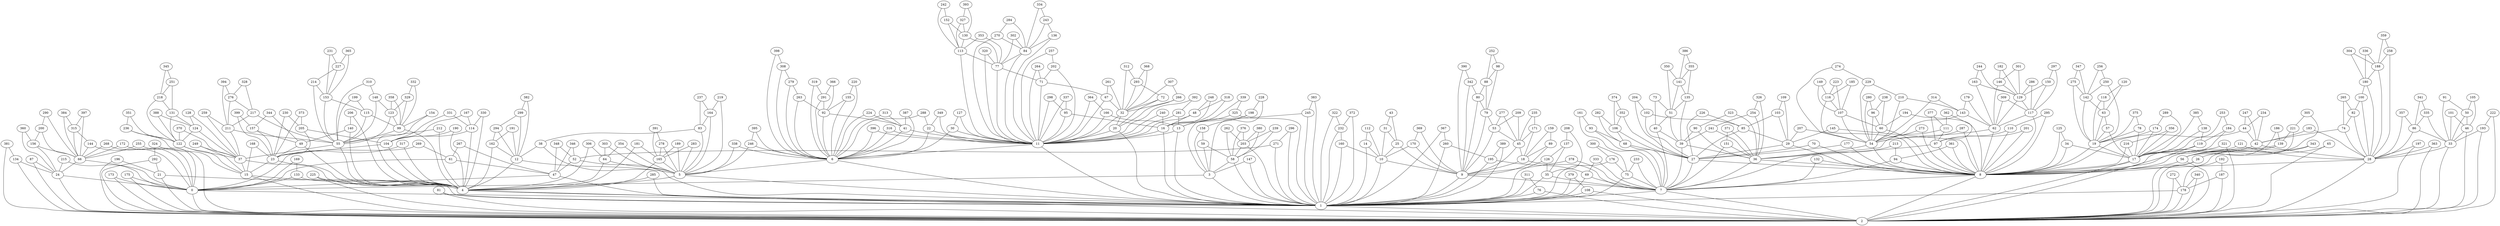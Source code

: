 graph {
	0
	1
	2
	3
	4
	5
	6
	7
	8
	9
	10
	11
	12
	13
	14
	15
	16
	17
	18
	19
	20
	21
	22
	23
	24
	25
	26
	27
	28
	29
	30
	31
	32
	33
	34
	35
	36
	37
	38
	39
	40
	41
	42
	43
	44
	45
	46
	47
	48
	49
	50
	51
	52
	53
	54
	55
	56
	57
	58
	59
	60
	61
	62
	63
	64
	65
	66
	67
	68
	69
	70
	71
	72
	73
	74
	75
	76
	77
	78
	79
	80
	81
	82
	83
	84
	85
	86
	87
	88
	89
	90
	91
	92
	93
	94
	95
	96
	97
	98
	99
	100
	101
	102
	103
	104
	105
	106
	107
	108
	109
	110
	111
	112
	113
	114
	115
	116
	117
	118
	119
	120
	121
	122
	123
	124
	125
	126
	127
	128
	129
	130
	131
	132
	133
	134
	135
	136
	137
	138
	139
	140
	141
	142
	143
	144
	145
	146
	147
	148
	149
	150
	151
	152
	153
	154
	155
	156
	157
	158
	159
	160
	161
	162
	163
	164
	165
	166
	167
	168
	169
	170
	171
	172
	173
	174
	175
	176
	177
	178
	179
	180
	181
	182
	183
	184
	185
	186
	187
	188
	189
	190
	191
	192
	193
	194
	195
	196
	197
	198
	199
	200
	201
	202
	203
	204
	205
	206
	207
	208
	209
	210
	211
	212
	213
	214
	215
	216
	217
	218
	219
	220
	221
	222
	223
	224
	225
	226
	227
	228
	229
	230
	231
	232
	233
	234
	235
	236
	237
	238
	239
	240
	241
	242
	243
	244
	245
	246
	247
	248
	249
	250
	251
	252
	253
	254
	255
	256
	257
	258
	259
	260
	261
	262
	263
	264
	265
	266
	267
	268
	269
	270
	271
	272
	273
	274
	275
	276
	277
	278
	279
	280
	281
	282
	283
	284
	285
	286
	287
	288
	289
	290
	291
	292
	293
	294
	295
	296
	297
	298
	299
	300
	301
	302
	303
	304
	305
	306
	307
	308
	309
	310
	311
	312
	313
	314
	315
	316
	317
	318
	319
	320
	321
	322
	323
	324
	325
	326
	327
	328
	329
	330
	331
	332
	333
	334
	335
	336
	337
	338
	339
	340
	341
	342
	343
	344
	345
	346
	347
	348
	349
	350
	351
	352
	353
	354
	355
	356
	357
	358
	359
	360
	361
	362
	363
	364
	365
	366
	367
	368
	369
	370
	371
	372
	373
	374
	375
	376
	377
	378
	379
	380
	381
	382
	383
	384
	385
	386
	387
	388
	389
	390
	391
	392
	393
	394
	395
	396
	397
	398
	399
	0 -- 1;
	1 -- 2;
	2 -- 0;
	3 -- 0;
	3 -- 1;
	4 -- 1;
	4 -- 2;
	5 -- 4;
	5 -- 1;
	6 -- 5;
	6 -- 1;
	7 -- 1;
	7 -- 2;
	8 -- 7;
	8 -- 2;
	9 -- 7;
	9 -- 1;
	10 -- 9;
	10 -- 1;
	11 -- 6;
	11 -- 1;
	12 -- 5;
	12 -- 4;
	13 -- 11;
	13 -- 1;
	14 -- 10;
	14 -- 1;
	15 -- 4;
	15 -- 2;
	16 -- 11;
	16 -- 1;
	17 -- 8;
	17 -- 2;
	18 -- 9;
	18 -- 7;
	19 -- 17;
	19 -- 8;
	20 -- 11;
	20 -- 1;
	21 -- 4;
	21 -- 2;
	22 -- 11;
	22 -- 6;
	23 -- 15;
	23 -- 4;
	24 -- 2;
	24 -- 0;
	25 -- 10;
	25 -- 9;
	26 -- 8;
	26 -- 2;
	27 -- 8;
	27 -- 7;
	28 -- 8;
	28 -- 2;
	29 -- 27;
	29 -- 8;
	30 -- 11;
	30 -- 6;
	31 -- 25;
	31 -- 10;
	32 -- 20;
	32 -- 11;
	33 -- 28;
	33 -- 2;
	34 -- 17;
	34 -- 8;
	35 -- 7;
	35 -- 1;
	36 -- 8;
	36 -- 7;
	37 -- 15;
	37 -- 4;
	38 -- 12;
	38 -- 5;
	39 -- 36;
	39 -- 7;
	40 -- 39;
	40 -- 7;
	41 -- 11;
	41 -- 6;
	42 -- 28;
	42 -- 8;
	43 -- 31;
	43 -- 25;
	44 -- 42;
	44 -- 8;
	45 -- 18;
	45 -- 9;
	46 -- 33;
	46 -- 2;
	47 -- 0;
	47 -- 1;
	48 -- 16;
	48 -- 11;
	49 -- 23;
	49 -- 4;
	50 -- 46;
	50 -- 33;
	51 -- 40;
	51 -- 39;
	52 -- 47;
	52 -- 1;
	53 -- 45;
	53 -- 9;
	54 -- 36;
	54 -- 8;
	55 -- 37;
	55 -- 4;
	56 -- 8;
	56 -- 2;
	57 -- 19;
	57 -- 17;
	58 -- 3;
	58 -- 1;
	59 -- 58;
	59 -- 3;
	60 -- 54;
	60 -- 8;
	61 -- 47;
	61 -- 0;
	62 -- 54;
	62 -- 8;
	63 -- 57;
	63 -- 19;
	64 -- 5;
	64 -- 4;
	65 -- 56;
	65 -- 2;
	66 -- 24;
	66 -- 0;
	67 -- 32;
	67 -- 11;
	68 -- 27;
	68 -- 7;
	69 -- 7;
	69 -- 1;
	70 -- 27;
	70 -- 8;
	71 -- 67;
	71 -- 11;
	72 -- 32;
	72 -- 20;
	73 -- 51;
	73 -- 40;
	74 -- 42;
	74 -- 28;
	75 -- 7;
	75 -- 1;
	76 -- 1;
	76 -- 2;
	77 -- 71;
	77 -- 11;
	78 -- 19;
	78 -- 17;
	79 -- 53;
	79 -- 9;
	80 -- 79;
	80 -- 9;
	81 -- 1;
	81 -- 2;
	82 -- 74;
	82 -- 28;
	83 -- 38;
	83 -- 5;
	84 -- 77;
	84 -- 11;
	85 -- 29;
	85 -- 27;
	86 -- 33;
	86 -- 28;
	87 -- 24;
	87 -- 2;
	88 -- 80;
	88 -- 79;
	89 -- 18;
	89 -- 9;
	90 -- 39;
	90 -- 36;
	91 -- 50;
	91 -- 33;
	92 -- 41;
	92 -- 6;
	93 -- 68;
	93 -- 7;
	94 -- 8;
	94 -- 7;
	95 -- 16;
	95 -- 11;
	96 -- 60;
	96 -- 54;
	97 -- 36;
	97 -- 8;
	98 -- 88;
	98 -- 79;
	99 -- 55;
	99 -- 4;
	100 -- 82;
	100 -- 28;
	101 -- 46;
	101 -- 33;
	102 -- 85;
	102 -- 27;
	103 -- 85;
	103 -- 29;
	104 -- 23;
	104 -- 4;
	105 -- 50;
	105 -- 46;
	106 -- 68;
	106 -- 27;
	107 -- 60;
	107 -- 54;
	108 -- 1;
	108 -- 2;
	109 -- 103;
	109 -- 29;
	110 -- 97;
	110 -- 8;
	111 -- 97;
	111 -- 36;
	112 -- 14;
	112 -- 10;
	113 -- 77;
	113 -- 11;
	114 -- 104;
	114 -- 4;
	115 -- 99;
	115 -- 55;
	116 -- 107;
	116 -- 54;
	117 -- 62;
	117 -- 8;
	118 -- 63;
	118 -- 19;
	119 -- 17;
	119 -- 2;
	120 -- 118;
	120 -- 63;
	121 -- 28;
	121 -- 8;
	122 -- 37;
	122 -- 15;
	123 -- 99;
	123 -- 55;
	124 -- 122;
	124 -- 37;
	125 -- 34;
	125 -- 8;
	126 -- 35;
	126 -- 1;
	127 -- 30;
	127 -- 11;
	128 -- 124;
	128 -- 37;
	129 -- 117;
	129 -- 62;
	130 -- 113;
	130 -- 77;
	131 -- 124;
	131 -- 122;
	132 -- 8;
	132 -- 7;
	133 -- 0;
	133 -- 1;
	134 -- 24;
	134 -- 2;
	135 -- 51;
	135 -- 39;
	136 -- 84;
	136 -- 11;
	137 -- 126;
	137 -- 35;
	138 -- 119;
	138 -- 17;
	139 -- 56;
	139 -- 8;
	140 -- 49;
	140 -- 4;
	141 -- 135;
	141 -- 51;
	142 -- 63;
	142 -- 19;
	143 -- 62;
	143 -- 54;
	144 -- 66;
	144 -- 0;
	145 -- 29;
	145 -- 8;
	146 -- 129;
	146 -- 62;
	147 -- 3;
	147 -- 1;
	148 -- 123;
	148 -- 55;
	149 -- 116;
	149 -- 107;
	150 -- 129;
	150 -- 117;
	151 -- 36;
	151 -- 7;
	152 -- 130;
	152 -- 113;
	153 -- 115;
	153 -- 55;
	154 -- 99;
	154 -- 4;
	155 -- 92;
	155 -- 6;
	156 -- 66;
	156 -- 24;
	157 -- 49;
	157 -- 23;
	158 -- 59;
	158 -- 3;
	159 -- 89;
	159 -- 18;
	160 -- 10;
	160 -- 1;
	161 -- 93;
	161 -- 7;
	162 -- 12;
	162 -- 4;
	163 -- 129;
	163 -- 62;
	164 -- 83;
	164 -- 5;
	165 -- 5;
	165 -- 4;
	166 -- 13;
	166 -- 11;
	167 -- 114;
	167 -- 104;
	168 -- 23;
	168 -- 15;
	169 -- 133;
	169 -- 0;
	170 -- 10;
	170 -- 9;
	171 -- 45;
	171 -- 18;
	172 -- 66;
	172 -- 0;
	173 -- 2;
	173 -- 0;
	174 -- 19;
	174 -- 17;
	175 -- 2;
	175 -- 0;
	176 -- 75;
	176 -- 1;
	177 -- 27;
	177 -- 8;
	178 -- 1;
	178 -- 2;
	179 -- 143;
	179 -- 62;
	180 -- 100;
	180 -- 28;
	181 -- 165;
	181 -- 4;
	182 -- 146;
	182 -- 129;
	183 -- 42;
	183 -- 28;
	184 -- 119;
	184 -- 17;
	185 -- 116;
	185 -- 107;
	186 -- 139;
	186 -- 56;
	187 -- 178;
	187 -- 2;
	188 -- 180;
	188 -- 28;
	189 -- 165;
	189 -- 5;
	190 -- 104;
	190 -- 4;
	191 -- 162;
	191 -- 12;
	192 -- 187;
	192 -- 178;
	193 -- 33;
	193 -- 2;
	194 -- 60;
	194 -- 8;
	195 -- 69;
	195 -- 1;
	196 -- 21;
	196 -- 2;
	197 -- 28;
	197 -- 2;
	198 -- 158;
	198 -- 3;
	199 -- 115;
	199 -- 55;
	200 -- 156;
	200 -- 66;
	201 -- 97;
	201 -- 8;
	202 -- 71;
	202 -- 11;
	203 -- 58;
	203 -- 1;
	204 -- 102;
	204 -- 27;
	205 -- 104;
	205 -- 23;
	206 -- 140;
	206 -- 4;
	207 -- 29;
	207 -- 8;
	208 -- 137;
	208 -- 35;
	209 -- 53;
	209 -- 45;
	210 -- 143;
	210 -- 54;
	211 -- 55;
	211 -- 37;
	212 -- 55;
	212 -- 4;
	213 -- 94;
	213 -- 7;
	214 -- 153;
	214 -- 55;
	215 -- 24;
	215 -- 0;
	216 -- 17;
	216 -- 8;
	217 -- 211;
	217 -- 55;
	218 -- 131;
	218 -- 122;
	219 -- 164;
	219 -- 5;
	220 -- 155;
	220 -- 6;
	221 -- 139;
	221 -- 56;
	222 -- 193;
	222 -- 2;
	223 -- 116;
	223 -- 107;
	224 -- 41;
	224 -- 6;
	225 -- 4;
	225 -- 2;
	226 -- 85;
	226 -- 27;
	227 -- 214;
	227 -- 153;
	228 -- 198;
	228 -- 3;
	229 -- 210;
	229 -- 54;
	230 -- 205;
	230 -- 23;
	231 -- 227;
	231 -- 153;
	232 -- 160;
	232 -- 1;
	233 -- 75;
	233 -- 7;
	234 -- 44;
	234 -- 42;
	235 -- 171;
	235 -- 45;
	236 -- 122;
	236 -- 15;
	237 -- 164;
	237 -- 83;
	238 -- 96;
	238 -- 60;
	239 -- 203;
	239 -- 58;
	240 -- 16;
	240 -- 11;
	241 -- 39;
	241 -- 36;
	242 -- 152;
	242 -- 113;
	243 -- 136;
	243 -- 84;
	244 -- 163;
	244 -- 129;
	245 -- 16;
	245 -- 1;
	246 -- 6;
	246 -- 5;
	247 -- 44;
	247 -- 42;
	248 -- 48;
	248 -- 16;
	249 -- 37;
	249 -- 15;
	250 -- 142;
	250 -- 19;
	251 -- 218;
	251 -- 131;
	252 -- 98;
	252 -- 88;
	253 -- 184;
	253 -- 17;
	254 -- 241;
	254 -- 36;
	255 -- 66;
	255 -- 0;
	256 -- 250;
	256 -- 142;
	257 -- 202;
	257 -- 11;
	258 -- 188;
	258 -- 28;
	259 -- 211;
	259 -- 37;
	260 -- 195;
	260 -- 1;
	261 -- 67;
	261 -- 32;
	262 -- 203;
	262 -- 58;
	263 -- 92;
	263 -- 6;
	264 -- 71;
	264 -- 11;
	265 -- 82;
	265 -- 74;
	266 -- 32;
	266 -- 20;
	267 -- 61;
	267 -- 47;
	268 -- 66;
	268 -- 0;
	269 -- 61;
	269 -- 0;
	270 -- 84;
	270 -- 11;
	271 -- 52;
	271 -- 1;
	272 -- 178;
	272 -- 2;
	273 -- 54;
	273 -- 8;
	274 -- 229;
	274 -- 54;
	275 -- 142;
	275 -- 19;
	276 -- 217;
	276 -- 211;
	277 -- 53;
	277 -- 45;
	278 -- 165;
	278 -- 5;
	279 -- 263;
	279 -- 6;
	280 -- 96;
	280 -- 54;
	281 -- 13;
	281 -- 11;
	282 -- 106;
	282 -- 68;
	283 -- 165;
	283 -- 5;
	284 -- 270;
	284 -- 84;
	285 -- 4;
	285 -- 1;
	286 -- 129;
	286 -- 117;
	287 -- 54;
	287 -- 8;
	288 -- 22;
	288 -- 6;
	289 -- 174;
	289 -- 17;
	290 -- 200;
	290 -- 66;
	291 -- 92;
	291 -- 6;
	292 -- 21;
	292 -- 2;
	293 -- 72;
	293 -- 32;
	294 -- 162;
	294 -- 12;
	295 -- 110;
	295 -- 8;
	296 -- 271;
	296 -- 1;
	297 -- 150;
	297 -- 117;
	298 -- 95;
	298 -- 11;
	299 -- 294;
	299 -- 12;
	300 -- 176;
	300 -- 75;
	301 -- 146;
	301 -- 129;
	302 -- 84;
	302 -- 77;
	303 -- 64;
	303 -- 5;
	304 -- 188;
	304 -- 180;
	305 -- 221;
	305 -- 56;
	306 -- 64;
	306 -- 4;
	307 -- 266;
	307 -- 32;
	308 -- 279;
	308 -- 6;
	309 -- 117;
	309 -- 62;
	310 -- 148;
	310 -- 55;
	311 -- 76;
	311 -- 1;
	312 -- 293;
	312 -- 32;
	313 -- 41;
	313 -- 6;
	314 -- 143;
	314 -- 54;
	315 -- 144;
	315 -- 66;
	316 -- 11;
	316 -- 6;
	317 -- 23;
	317 -- 4;
	318 -- 48;
	318 -- 16;
	319 -- 291;
	319 -- 6;
	320 -- 77;
	320 -- 11;
	321 -- 17;
	321 -- 2;
	322 -- 232;
	322 -- 1;
	323 -- 90;
	323 -- 36;
	324 -- 292;
	324 -- 2;
	325 -- 13;
	325 -- 1;
	326 -- 254;
	326 -- 36;
	327 -- 130;
	327 -- 113;
	328 -- 276;
	328 -- 217;
	329 -- 123;
	329 -- 99;
	330 -- 114;
	330 -- 4;
	331 -- 114;
	331 -- 104;
	332 -- 329;
	332 -- 99;
	333 -- 69;
	333 -- 7;
	334 -- 243;
	334 -- 84;
	335 -- 86;
	335 -- 33;
	336 -- 188;
	336 -- 180;
	337 -- 95;
	337 -- 11;
	338 -- 6;
	338 -- 5;
	339 -- 325;
	339 -- 13;
	340 -- 178;
	340 -- 2;
	341 -- 335;
	341 -- 86;
	342 -- 80;
	342 -- 9;
	343 -- 26;
	343 -- 2;
	344 -- 157;
	344 -- 49;
	345 -- 251;
	345 -- 218;
	346 -- 52;
	346 -- 47;
	347 -- 275;
	347 -- 142;
	348 -- 52;
	348 -- 47;
	349 -- 22;
	349 -- 11;
	350 -- 141;
	350 -- 51;
	351 -- 236;
	351 -- 122;
	352 -- 106;
	352 -- 27;
	353 -- 113;
	353 -- 77;
	354 -- 64;
	354 -- 5;
	355 -- 141;
	355 -- 135;
	356 -- 216;
	356 -- 17;
	357 -- 86;
	357 -- 28;
	358 -- 123;
	358 -- 99;
	359 -- 258;
	359 -- 188;
	360 -- 156;
	360 -- 24;
	361 -- 94;
	361 -- 8;
	362 -- 111;
	362 -- 97;
	363 -- 28;
	363 -- 2;
	364 -- 166;
	364 -- 11;
	365 -- 227;
	365 -- 153;
	366 -- 291;
	366 -- 92;
	367 -- 260;
	367 -- 1;
	368 -- 293;
	368 -- 32;
	369 -- 170;
	369 -- 9;
	370 -- 122;
	370 -- 37;
	371 -- 151;
	371 -- 36;
	372 -- 232;
	372 -- 1;
	373 -- 205;
	373 -- 23;
	374 -- 352;
	374 -- 106;
	375 -- 78;
	375 -- 19;
	376 -- 203;
	376 -- 58;
	377 -- 111;
	377 -- 97;
	378 -- 9;
	378 -- 7;
	379 -- 108;
	379 -- 1;
	380 -- 203;
	380 -- 58;
	381 -- 134;
	381 -- 2;
	382 -- 299;
	382 -- 12;
	383 -- 245;
	383 -- 1;
	384 -- 315;
	384 -- 66;
	385 -- 138;
	385 -- 17;
	386 -- 355;
	386 -- 141;
	387 -- 41;
	387 -- 6;
	388 -- 124;
	388 -- 122;
	389 -- 195;
	389 -- 1;
	390 -- 342;
	390 -- 9;
	391 -- 278;
	391 -- 165;
	392 -- 281;
	392 -- 11;
	393 -- 327;
	393 -- 130;
	394 -- 276;
	394 -- 211;
	395 -- 246;
	395 -- 6;
	396 -- 11;
	396 -- 6;
	397 -- 315;
	397 -- 66;
	398 -- 308;
	398 -- 6;
	399 -- 157;
	399 -- 23;
}